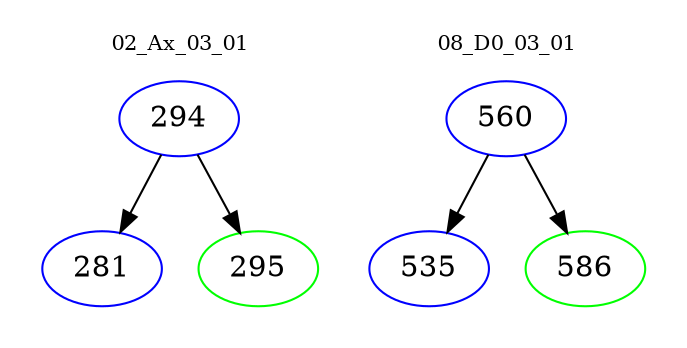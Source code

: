 digraph{
subgraph cluster_0 {
color = white
label = "02_Ax_03_01";
fontsize=10;
T0_294 [label="294", color="blue"]
T0_294 -> T0_281 [color="black"]
T0_281 [label="281", color="blue"]
T0_294 -> T0_295 [color="black"]
T0_295 [label="295", color="green"]
}
subgraph cluster_1 {
color = white
label = "08_D0_03_01";
fontsize=10;
T1_560 [label="560", color="blue"]
T1_560 -> T1_535 [color="black"]
T1_535 [label="535", color="blue"]
T1_560 -> T1_586 [color="black"]
T1_586 [label="586", color="green"]
}
}

